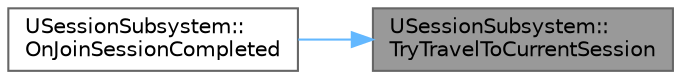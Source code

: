 digraph "USessionSubsystem::TryTravelToCurrentSession"
{
 // LATEX_PDF_SIZE
  bgcolor="transparent";
  edge [fontname=Helvetica,fontsize=10,labelfontname=Helvetica,labelfontsize=10];
  node [fontname=Helvetica,fontsize=10,shape=box,height=0.2,width=0.4];
  rankdir="RL";
  Node1 [id="Node000001",label="USessionSubsystem::\lTryTravelToCurrentSession",height=0.2,width=0.4,color="gray40", fillcolor="grey60", style="filled", fontcolor="black",tooltip=" "];
  Node1 -> Node2 [id="edge2_Node000001_Node000002",dir="back",color="steelblue1",style="solid",tooltip=" "];
  Node2 [id="Node000002",label="USessionSubsystem::\lOnJoinSessionCompleted",height=0.2,width=0.4,color="grey40", fillcolor="white", style="filled",URL="$class_u_session_subsystem.html#a1f5ed20888086677fe45e195179ed957",tooltip=" "];
}
